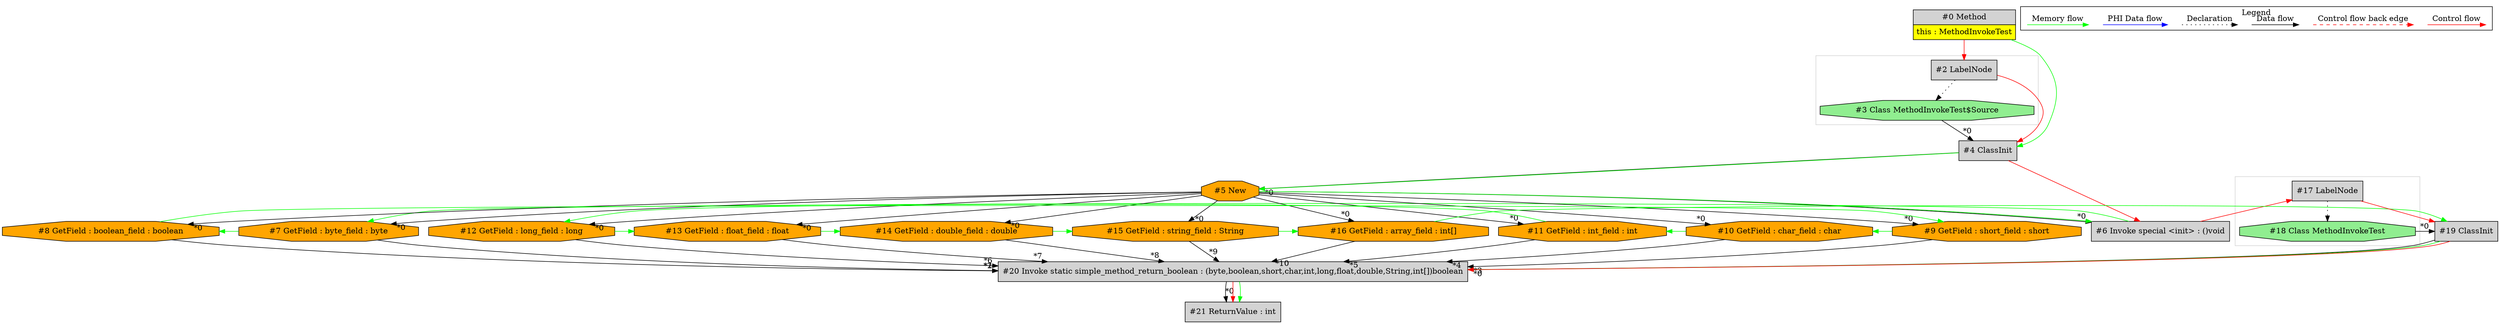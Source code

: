digraph {
 ordering="in";
 node0[margin="0", label=<<table border="0" cellborder="1" cellspacing="0" cellpadding="5"><tr><td colspan="1">#0 Method</td></tr><tr><td port="prj1" bgcolor="yellow">this : MethodInvokeTest</td></tr></table>>,shape=none, fillcolor=lightgrey, style=filled];
 node2[label="#2 LabelNode",shape=box, fillcolor=lightgrey, style=filled];
 node0 -> node2[labeldistance=2, color=red, fontcolor=red];
 node4[label="#4 ClassInit",shape=box, fillcolor=lightgrey, style=filled];
 node3 -> node4[headlabel="*0", labeldistance=2];
 node2 -> node4[labeldistance=2, color=red, fontcolor=red];
 node0 -> node4[labeldistance=2, color=green, constraint=false];
 node3[label="#3 Class MethodInvokeTest$Source",shape=octagon, fillcolor=lightgreen, style=filled];
 node2 -> node3[style=dotted];
 node6[label="#6 Invoke special <init> : ()void",shape=box, fillcolor=lightgrey, style=filled];
 node5 -> node6[headlabel="*0", labeldistance=2];
 node4 -> node6[labeldistance=2, color=red, fontcolor=red];
 node5 -> node6[labeldistance=2, color=green, constraint=false];
 node5[label="#5 New",shape=octagon, fillcolor=orange, style=filled];
 node4 -> node5[headlabel="*0", labeldistance=2];
 node4 -> node5[labeldistance=2, color=green, constraint=false];
 node11[label="#11 GetField : int_field : int",shape=octagon, fillcolor=orange, style=filled];
 node5 -> node11[headlabel="*0", labeldistance=2];
 node10 -> node11[labeldistance=2, color=green, constraint=false];
 node10[label="#10 GetField : char_field : char",shape=octagon, fillcolor=orange, style=filled];
 node5 -> node10[headlabel="*0", labeldistance=2];
 node9 -> node10[labeldistance=2, color=green, constraint=false];
 node9[label="#9 GetField : short_field : short",shape=octagon, fillcolor=orange, style=filled];
 node5 -> node9[headlabel="*0", labeldistance=2];
 node8 -> node9[labeldistance=2, color=green, constraint=false];
 node8[label="#8 GetField : boolean_field : boolean",shape=octagon, fillcolor=orange, style=filled];
 node5 -> node8[headlabel="*0", labeldistance=2];
 node7 -> node8[labeldistance=2, color=green, constraint=false];
 node7[label="#7 GetField : byte_field : byte",shape=octagon, fillcolor=orange, style=filled];
 node5 -> node7[headlabel="*0", labeldistance=2];
 node6 -> node7[labeldistance=2, color=green, constraint=false];
 node20[label="#20 Invoke static simple_method_return_boolean : (byte,boolean,short,char,int,long,float,double,String,int[])boolean",shape=box, fillcolor=lightgrey, style=filled];
 node19 -> node20[headlabel="*0", labeldistance=2];
 node7 -> node20[headlabel="*1", labeldistance=2];
 node8 -> node20[headlabel="*2", labeldistance=2];
 node9 -> node20[headlabel="*3", labeldistance=2];
 node10 -> node20[headlabel="*4", labeldistance=2];
 node11 -> node20[headlabel="*5", labeldistance=2];
 node12 -> node20[headlabel="*6", labeldistance=2];
 node13 -> node20[headlabel="*7", labeldistance=2];
 node14 -> node20[headlabel="*8", labeldistance=2];
 node15 -> node20[headlabel="*9", labeldistance=2];
 node16 -> node20[headlabel="*10", labeldistance=2];
 node19 -> node20[labeldistance=2, color=green, constraint=false];
 node19 -> node20[labeldistance=2, color=red, fontcolor=red];
 node19[label="#19 ClassInit",shape=box, fillcolor=lightgrey, style=filled];
 node18 -> node19[headlabel="*0", labeldistance=2];
 node16 -> node19[labeldistance=2, color=green, constraint=false];
 node17 -> node19[labeldistance=2, color=red, fontcolor=red];
 node17[label="#17 LabelNode",shape=box, fillcolor=lightgrey, style=filled];
 node6 -> node17[labeldistance=2, color=red, fontcolor=red];
 node18[label="#18 Class MethodInvokeTest",shape=octagon, fillcolor=lightgreen, style=filled];
 node17 -> node18[style=dotted];
 node16[label="#16 GetField : array_field : int[]",shape=octagon, fillcolor=orange, style=filled];
 node5 -> node16[headlabel="*0", labeldistance=2];
 node15 -> node16[labeldistance=2, color=green, constraint=false];
 node15[label="#15 GetField : string_field : String",shape=octagon, fillcolor=orange, style=filled];
 node5 -> node15[headlabel="*0", labeldistance=2];
 node14 -> node15[labeldistance=2, color=green, constraint=false];
 node14[label="#14 GetField : double_field : double",shape=octagon, fillcolor=orange, style=filled];
 node5 -> node14[headlabel="*0", labeldistance=2];
 node13 -> node14[labeldistance=2, color=green, constraint=false];
 node13[label="#13 GetField : float_field : float",shape=octagon, fillcolor=orange, style=filled];
 node5 -> node13[headlabel="*0", labeldistance=2];
 node12 -> node13[labeldistance=2, color=green, constraint=false];
 node12[label="#12 GetField : long_field : long",shape=octagon, fillcolor=orange, style=filled];
 node5 -> node12[headlabel="*0", labeldistance=2];
 node11 -> node12[labeldistance=2, color=green, constraint=false];
 node21[label="#21 ReturnValue : int",shape=box, fillcolor=lightgrey, style=filled];
 node20 -> node21[headlabel="*0", labeldistance=2];
 node20 -> node21[labeldistance=2, color=red, fontcolor=red];
 node20 -> node21[labeldistance=2, color=green, constraint=false];
 subgraph cluster_0 {
  color=lightgray;
  node17;
  node18;
 }
 subgraph cluster_1 {
  color=lightgray;
  node2;
  node3;
 }
 subgraph cluster_000 {
  label = "Legend";
  node [shape=point]
  {
   rank=same;
   c0 [style = invis];
   c1 [style = invis];
   c2 [style = invis];
   c3 [style = invis];
   d0 [style = invis];
   d1 [style = invis];
   d2 [style = invis];
   d3 [style = invis];
   d4 [style = invis];
   d5 [style = invis];
   d6 [style = invis];
   d7 [style = invis];
  }
  c0 -> c1 [label="Control flow", style=solid, color=red]
  c2 -> c3 [label="Control flow back edge", style=dashed, color=red]
  d0 -> d1 [label="Data flow"]
  d2 -> d3 [label="Declaration", style=dotted]
  d4 -> d5 [label="PHI Data flow", color=blue]
  d6 -> d7 [label="Memory flow", color=green]
 }

}
